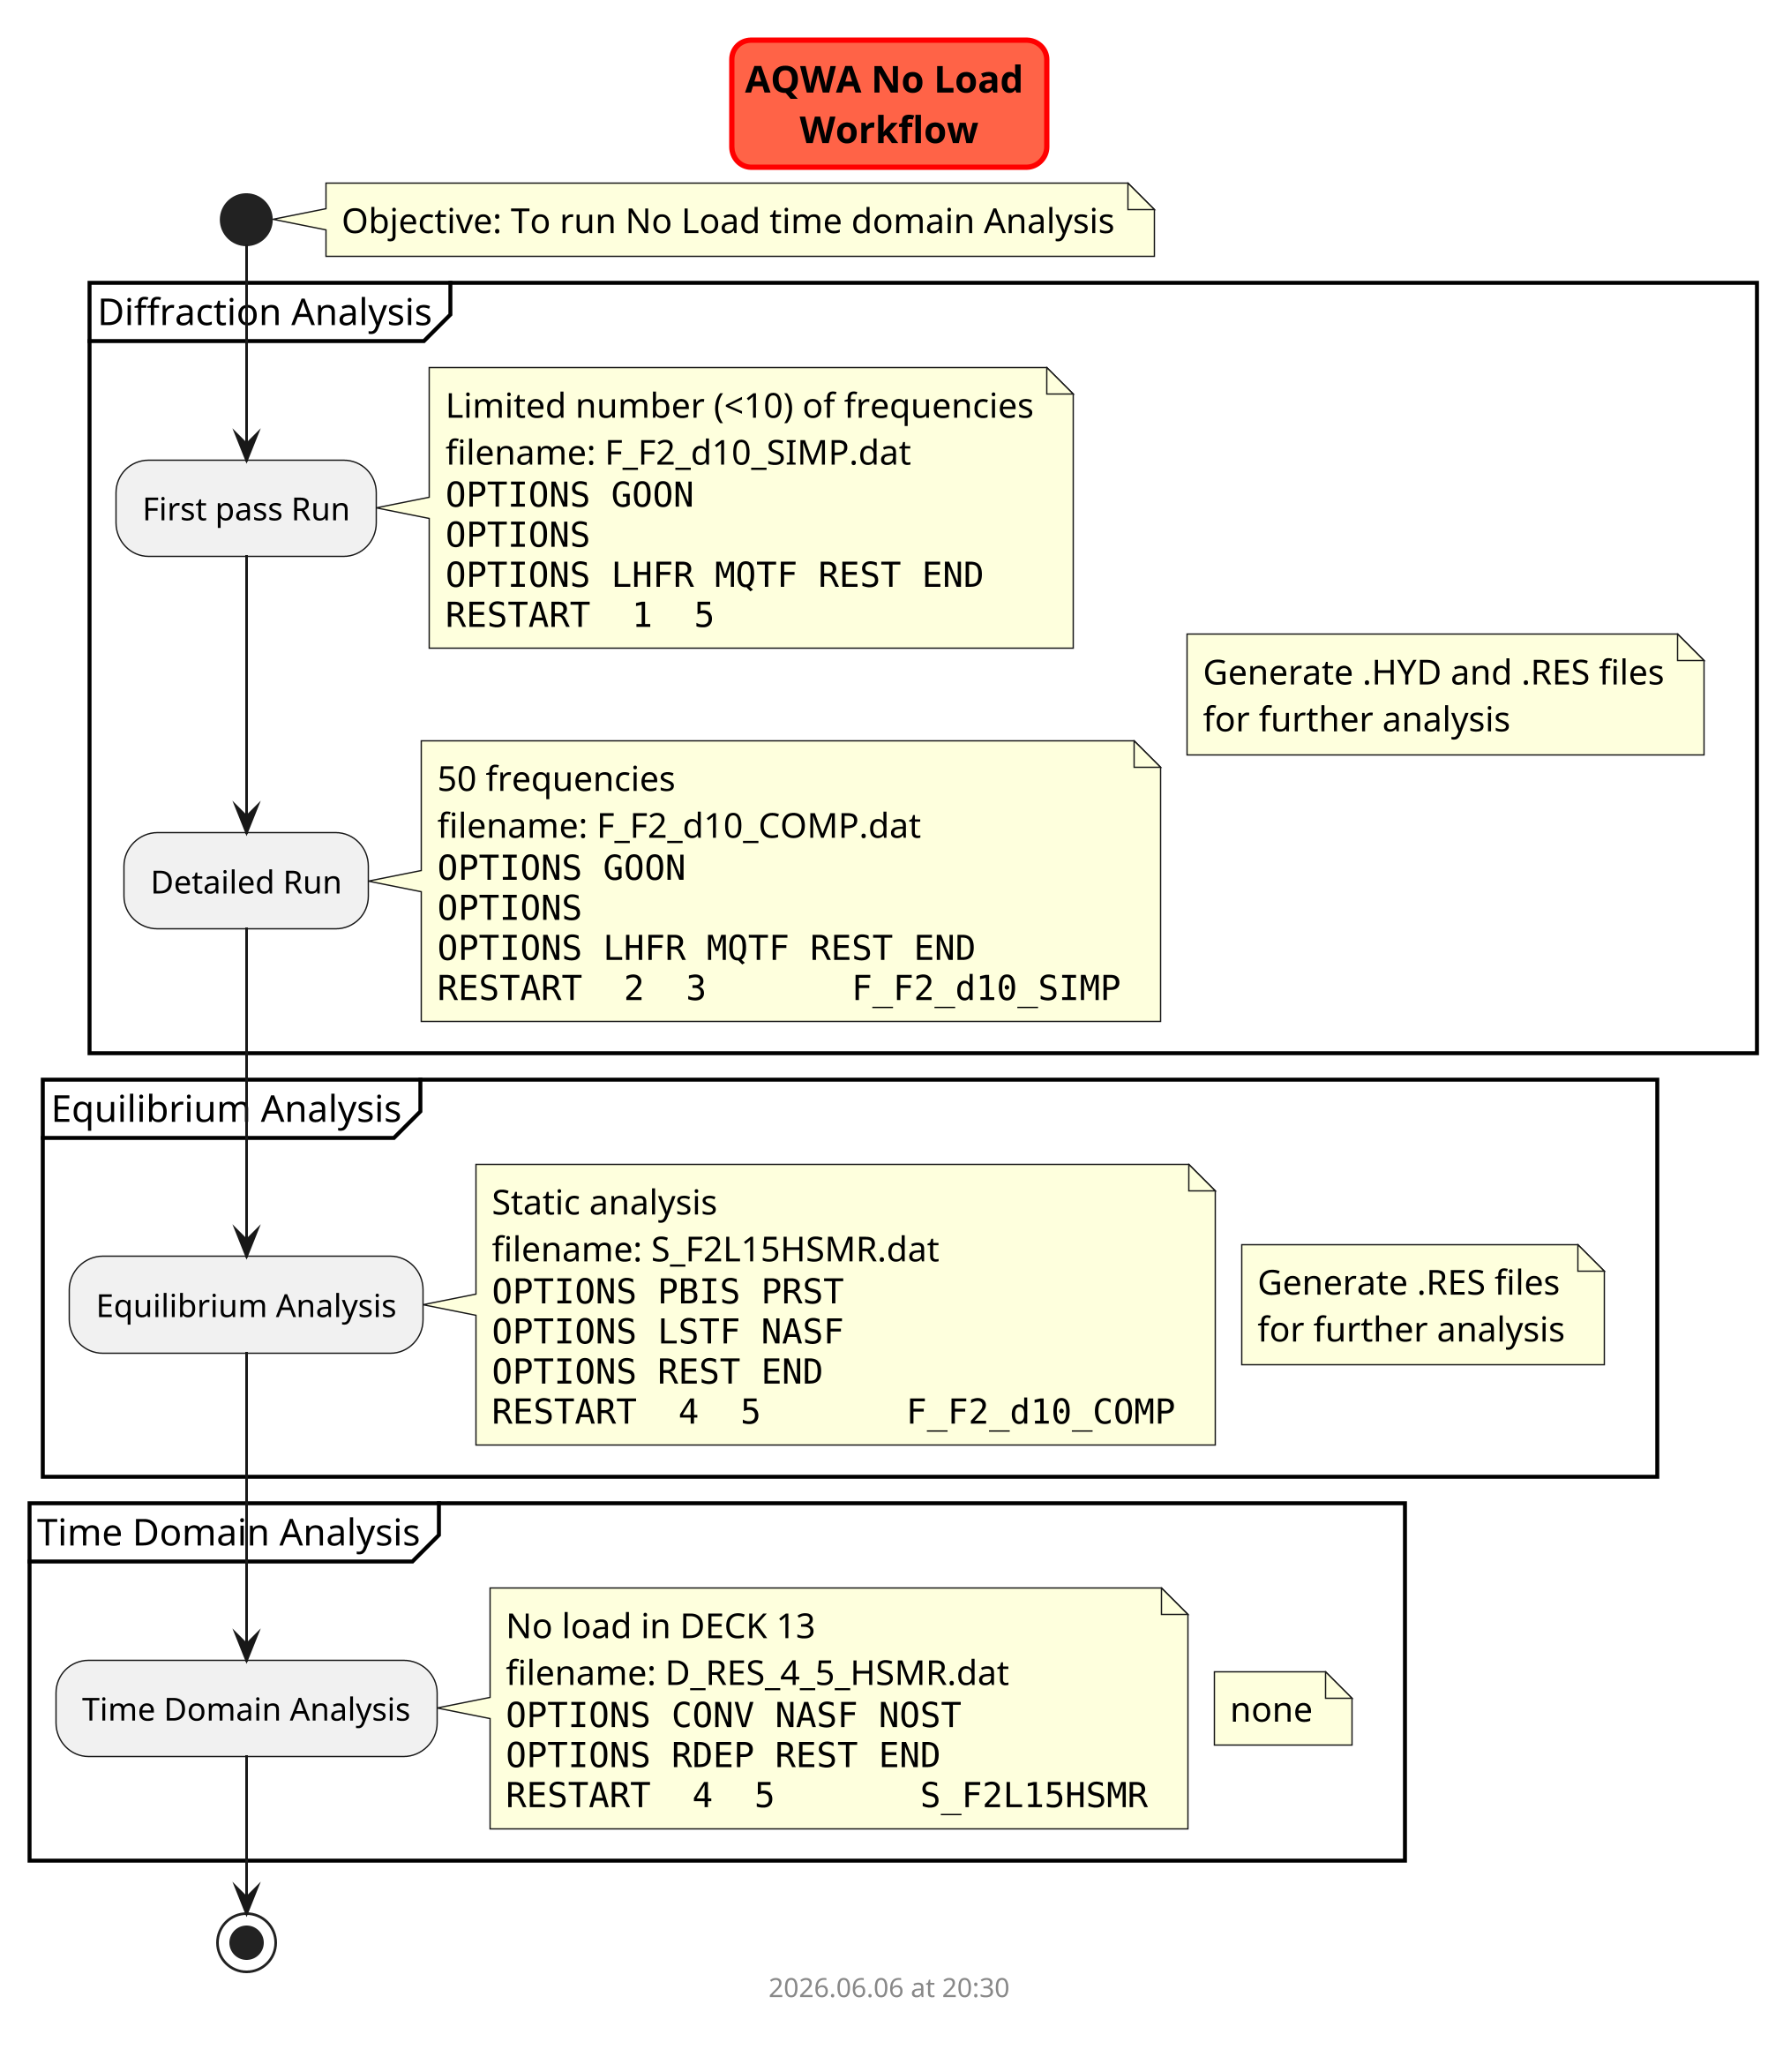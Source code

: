 @startuml aqwa_no_load
scale 3
skinparam titleBorderRoundCorner 15
skinparam titleBorderThickness 2
skinparam titleBorderColor red
skinparam titleBackgroundColor Tomato


title AQWA No Load \nWorkflow


start

    note right
        Objective: To run No Load time domain Analysis
    end note

    partition "Diffraction Analysis" {
            note right
            Generate .HYD and .RES files
            for further analysis
            end note

        :First pass Run;
            note right
                Limited number (<10) of frequencies
                filename: F_F2_d10_SIMP.dat
                <code>
                OPTIONS GOON 
                OPTIONS 
                OPTIONS LHFR MQTF REST END
                RESTART  1  5
                </code>
            end note

        :Detailed Run;
            note right
                50 frequencies
                filename: F_F2_d10_COMP.dat
                <code>
                OPTIONS GOON 
                OPTIONS 
                OPTIONS LHFR MQTF REST END
                RESTART  2  3       F_F2_d10_SIMP
                </code>
            end note

    }

    partition "Equilibrium Analysis" {
            note right
            Generate .RES files
            for further analysis
            end note

        :Equilibrium Analysis;
            note right
                Static analysis
                filename: S_F2L15HSMR.dat
                <code>
                OPTIONS PBIS PRST 
                OPTIONS LSTF NASF
                OPTIONS REST END
                RESTART  4  5       F_F2_d10_COMP
                </code>
            end note

    }

    partition "Time Domain Analysis" {
            note right
            none
            end note

        :Time Domain Analysis;
            note right
                No load in DECK 13
                filename: D_RES_4_5_HSMR.dat
                <code>
                OPTIONS CONV NASF NOST 
                OPTIONS RDEP REST END
                RESTART  4  5       S_F2L15HSMR
                </code>
            end note

    }

stop

footer
%date("yyyy.MM.dd' at 'HH:mm")
%filename()
end footer

@enduml
